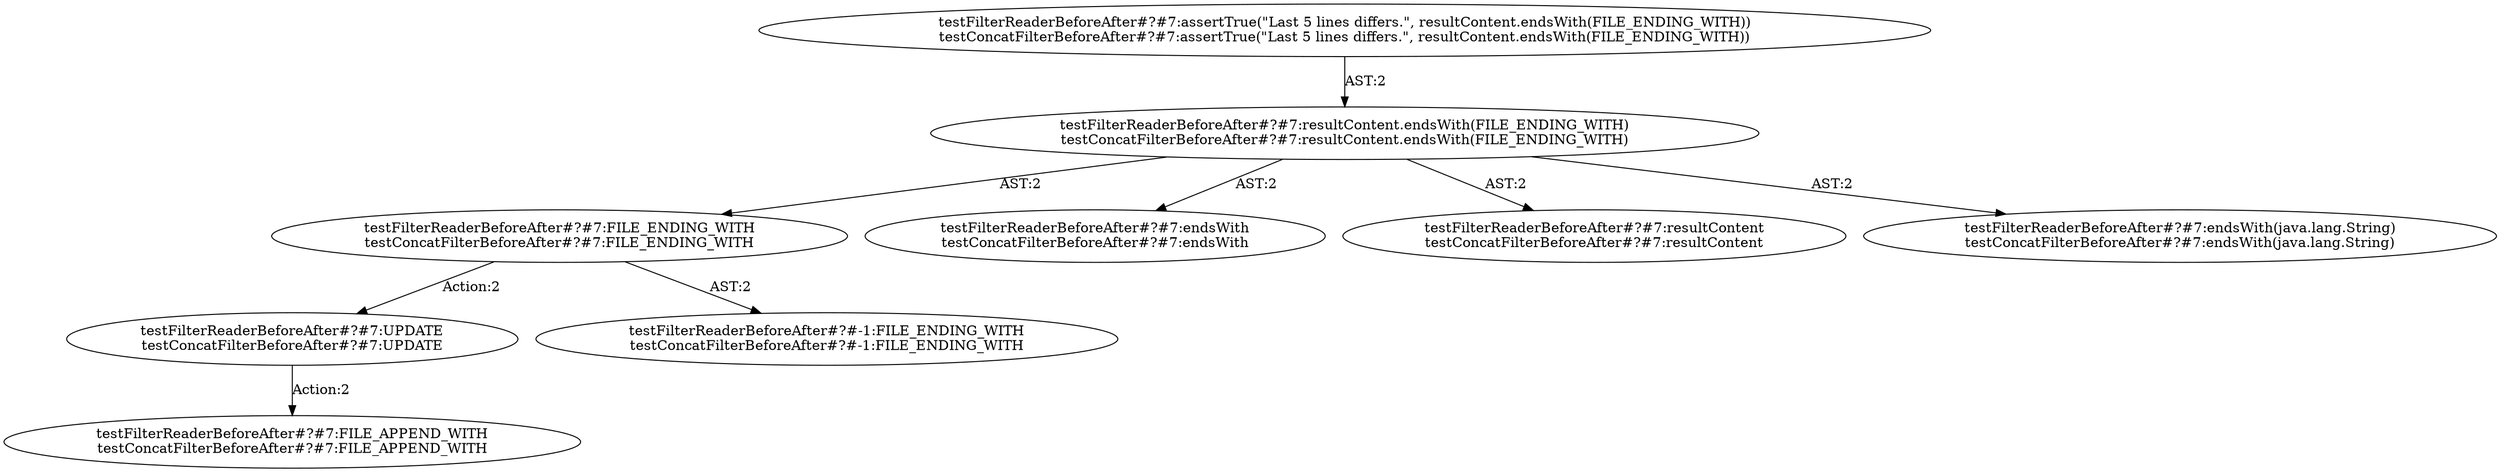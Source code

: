 digraph "Pattern" {
0 [label="testFilterReaderBeforeAfter#?#7:UPDATE
testConcatFilterBeforeAfter#?#7:UPDATE" shape=ellipse]
1 [label="testFilterReaderBeforeAfter#?#7:FILE_ENDING_WITH
testConcatFilterBeforeAfter#?#7:FILE_ENDING_WITH" shape=ellipse]
2 [label="testFilterReaderBeforeAfter#?#7:resultContent.endsWith(FILE_ENDING_WITH)
testConcatFilterBeforeAfter#?#7:resultContent.endsWith(FILE_ENDING_WITH)" shape=ellipse]
3 [label="testFilterReaderBeforeAfter#?#7:assertTrue(\"Last 5 lines differs.\", resultContent.endsWith(FILE_ENDING_WITH))
testConcatFilterBeforeAfter#?#7:assertTrue(\"Last 5 lines differs.\", resultContent.endsWith(FILE_ENDING_WITH))" shape=ellipse]
4 [label="testFilterReaderBeforeAfter#?#7:endsWith
testConcatFilterBeforeAfter#?#7:endsWith" shape=ellipse]
5 [label="testFilterReaderBeforeAfter#?#7:resultContent
testConcatFilterBeforeAfter#?#7:resultContent" shape=ellipse]
6 [label="testFilterReaderBeforeAfter#?#7:endsWith(java.lang.String)
testConcatFilterBeforeAfter#?#7:endsWith(java.lang.String)" shape=ellipse]
7 [label="testFilterReaderBeforeAfter#?#-1:FILE_ENDING_WITH
testConcatFilterBeforeAfter#?#-1:FILE_ENDING_WITH" shape=ellipse]
8 [label="testFilterReaderBeforeAfter#?#7:FILE_APPEND_WITH
testConcatFilterBeforeAfter#?#7:FILE_APPEND_WITH" shape=ellipse]
0 -> 8 [label="Action:2"];
1 -> 0 [label="Action:2"];
1 -> 7 [label="AST:2"];
2 -> 1 [label="AST:2"];
2 -> 4 [label="AST:2"];
2 -> 5 [label="AST:2"];
2 -> 6 [label="AST:2"];
3 -> 2 [label="AST:2"];
}